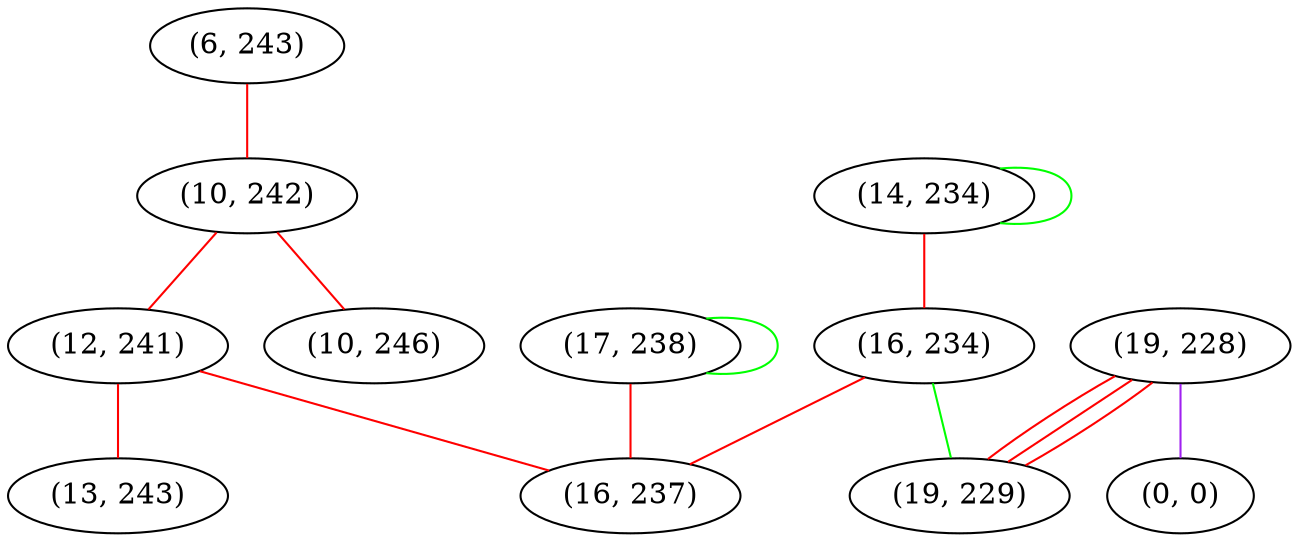 graph "" {
"(6, 243)";
"(14, 234)";
"(16, 234)";
"(17, 238)";
"(19, 228)";
"(19, 229)";
"(10, 242)";
"(0, 0)";
"(12, 241)";
"(13, 243)";
"(10, 246)";
"(16, 237)";
"(6, 243)" -- "(10, 242)"  [color=red, key=0, weight=1];
"(14, 234)" -- "(14, 234)"  [color=green, key=0, weight=2];
"(14, 234)" -- "(16, 234)"  [color=red, key=0, weight=1];
"(16, 234)" -- "(16, 237)"  [color=red, key=0, weight=1];
"(16, 234)" -- "(19, 229)"  [color=green, key=0, weight=2];
"(17, 238)" -- "(17, 238)"  [color=green, key=0, weight=2];
"(17, 238)" -- "(16, 237)"  [color=red, key=0, weight=1];
"(19, 228)" -- "(0, 0)"  [color=purple, key=0, weight=4];
"(19, 228)" -- "(19, 229)"  [color=red, key=0, weight=1];
"(19, 228)" -- "(19, 229)"  [color=red, key=1, weight=1];
"(19, 228)" -- "(19, 229)"  [color=red, key=2, weight=1];
"(10, 242)" -- "(10, 246)"  [color=red, key=0, weight=1];
"(10, 242)" -- "(12, 241)"  [color=red, key=0, weight=1];
"(12, 241)" -- "(13, 243)"  [color=red, key=0, weight=1];
"(12, 241)" -- "(16, 237)"  [color=red, key=0, weight=1];
}
